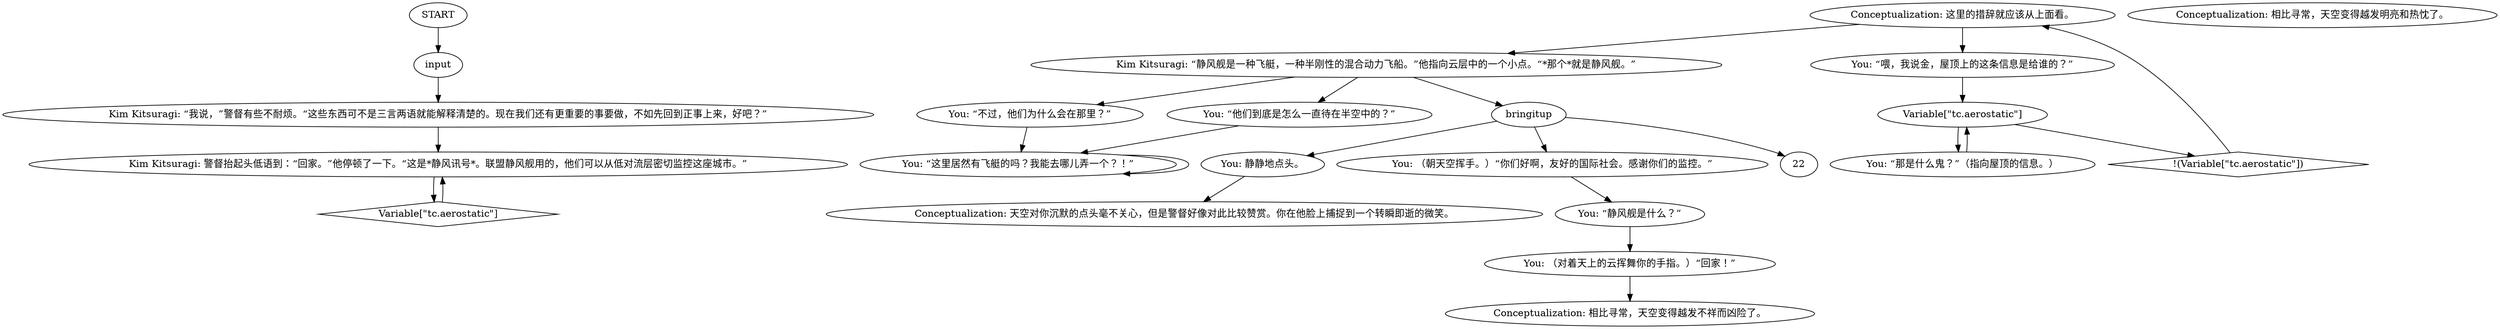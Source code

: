 # VILLAGE ORB / aerograffito afterthought
# Conceptualization afterthought about the words on the roof!
# ==================================================
digraph G {
	  0 [label="START"];
	  1 [label="input"];
	  2 [label="You: 静静地点头。"];
	  3 [label="You: “不过，他们为什么会在那里？”"];
	  4 [label="You: （朝天空挥手。）“你们好啊，友好的国际社会。感谢你们的监控。”"];
	  5 [label="Conceptualization: 相比寻常，天空变得越发不祥而凶险了。"];
	  6 [label="You: “他们到底是怎么一直待在半空中的？”"];
	  7 [label="Conceptualization: 天空对你沉默的点头毫不关心，但是警督好像对此比较赞赏。你在他脸上捕捉到一个转瞬即逝的微笑。"];
	  8 [label="Conceptualization: 相比寻常，天空变得越发明亮和热忱了。"];
	  9 [label="You: “静风舰是什么？”"];
	  10 [label="Conceptualization: 这里的措辞就应该从上面看。"];
	  11 [label="Kim Kitsuragi: “我说，”警督有些不耐烦。“这些东西可不是三言两语就能解释清楚的。现在我们还有更重要的事要做，不如先回到正事上来，好吧？”"];
	  12 [label="You: “这里居然有飞艇的吗？我能去哪儿弄一个？！”"];
	  13 [label="bringitup"];
	  14 [label="Kim Kitsuragi: 警督抬起头低语到：“回家。”他停顿了一下。“这是*静风讯号*。联盟静风舰用的，他们可以从低对流层密切监控这座城市。”"];
	  15 [label="Variable[\"tc.aerostatic\"]"];
	  16 [label="Variable[\"tc.aerostatic\"]", shape=diamond];
	  17 [label="!(Variable[\"tc.aerostatic\"])", shape=diamond];
	  18 [label="You: “那是什么鬼？”（指向屋顶的信息。）"];
	  19 [label="You: “喂，我说金，屋顶上的这条信息是给谁的？”"];
	  20 [label="Kim Kitsuragi: “静风舰是一种飞艇，一种半刚性的混合动力飞船。”他指向云层中的一个小点。“*那个*就是静风舰。”"];
	  21 [label="You: （对着天上的云挥舞你的手指。）“回家！”"];
	  0 -> 1
	  1 -> 11
	  2 -> 7
	  3 -> 12
	  4 -> 9
	  6 -> 12
	  9 -> 21
	  10 -> 19
	  10 -> 20
	  11 -> 14
	  12 -> 12
	  13 -> 2
	  13 -> 4
	  13 -> 22
	  14 -> 16
	  15 -> 17
	  15 -> 18
	  16 -> 14
	  17 -> 10
	  18 -> 15
	  19 -> 15
	  20 -> 3
	  20 -> 13
	  20 -> 6
	  21 -> 5
}

